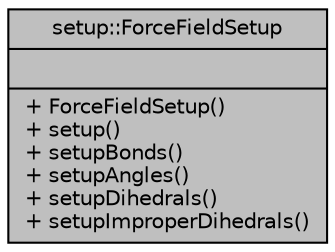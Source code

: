 digraph "setup::ForceFieldSetup"
{
 // LATEX_PDF_SIZE
  edge [fontname="Helvetica",fontsize="10",labelfontname="Helvetica",labelfontsize="10"];
  node [fontname="Helvetica",fontsize="10",shape=record];
  Node1 [label="{setup::ForceFieldSetup\n||+ ForceFieldSetup()\l+ setup()\l+ setupBonds()\l+ setupAngles()\l+ setupDihedrals()\l+ setupImproperDihedrals()\l}",height=0.2,width=0.4,color="black", fillcolor="grey75", style="filled", fontcolor="black",tooltip="setup all bonded contributions in the force field"];
}

